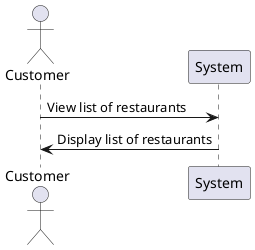 @startuml
actor Customer
Customer -> System: View list of restaurants
System -> Customer: Display list of restaurants
@enduml